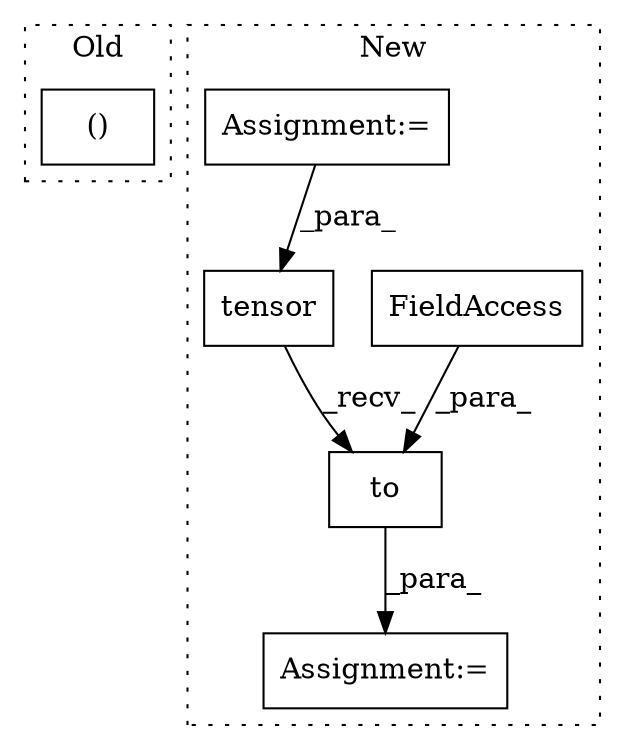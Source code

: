 digraph G {
subgraph cluster0 {
1 [label="()" a="106" s="27117" l="42" shape="box"];
label = "Old";
style="dotted";
}
subgraph cluster1 {
2 [label="tensor" a="32" s="23773,23906" l="18,-5" shape="box"];
3 [label="Assignment:=" a="7" s="24018" l="1" shape="box"];
4 [label="to" a="32" s="24027,24036" l="3,1" shape="box"];
5 [label="FieldAccess" a="22" s="24030" l="6" shape="box"];
6 [label="Assignment:=" a="7" s="23623" l="3" shape="box"];
label = "New";
style="dotted";
}
2 -> 4 [label="_recv_"];
4 -> 3 [label="_para_"];
5 -> 4 [label="_para_"];
6 -> 2 [label="_para_"];
}
